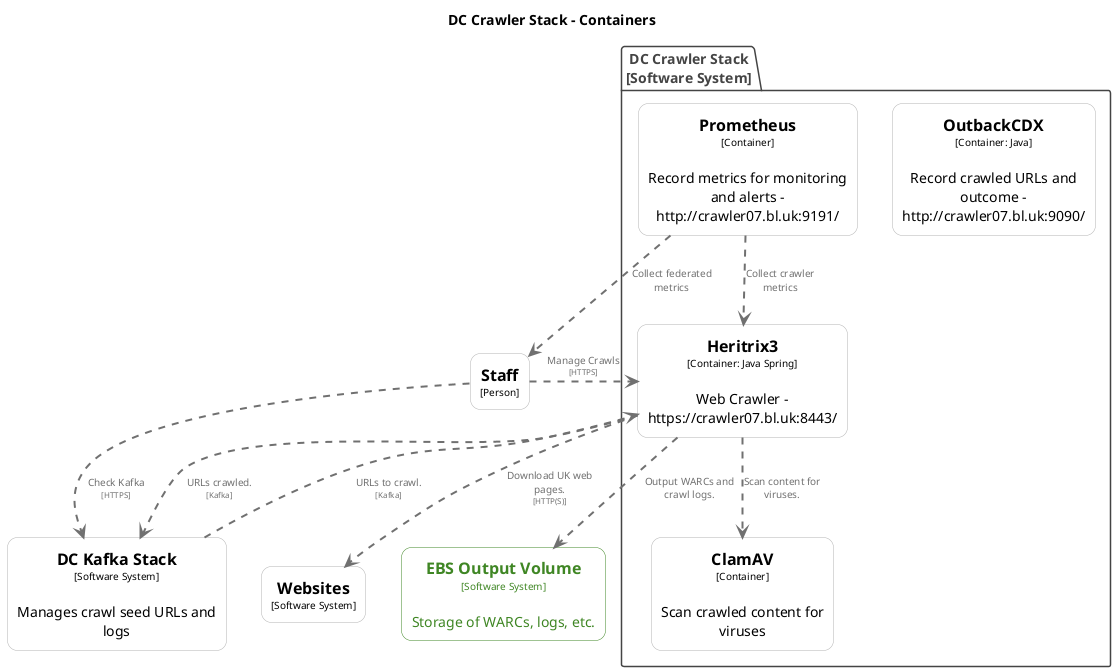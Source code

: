 @startuml
title DC Crawler Stack - Containers

skinparam {
  shadowing false
  arrowFontSize 10
  defaultTextAlignment center
  wrapWidth 200
  maxMessageSize 100
  PackageBorderColor<<group>> #cccccc
  PackageFontColor<<group>> #cccccc
}
hide stereotype
top to bottom direction

skinparam rectangle<<11>> {
  BackgroundColor #ffffff
  FontColor #000000
  BorderColor #b2b2b2
  roundCorner 20
}
skinparam rectangle<<3>> {
  BackgroundColor #ffffff
  FontColor #000000
  BorderColor #b2b2b2
  roundCorner 20
}
skinparam rectangle<<28>> {
  BackgroundColor #ffffff
  FontColor #3f8624
  BorderColor #3f8624
  roundCorner 20
}
skinparam rectangle<<10>> {
  BackgroundColor #ffffff
  FontColor #000000
  BorderColor #b2b2b2
  roundCorner 20
}
skinparam rectangle<<12>> {
  BackgroundColor #ffffff
  FontColor #000000
  BorderColor #b2b2b2
  roundCorner 20
}
skinparam rectangle<<13>> {
  BackgroundColor #ffffff
  FontColor #000000
  BorderColor #b2b2b2
  roundCorner 20
}
skinparam rectangle<<1>> {
  BackgroundColor #ffffff
  FontColor #000000
  BorderColor #b2b2b2
  roundCorner 20
}
skinparam rectangle<<2>> {
  BackgroundColor #ffffff
  FontColor #000000
  BorderColor #b2b2b2
  roundCorner 20
}

rectangle "==Staff\n<size:10>[Person]</size>" <<1>> as 1
rectangle "==Websites\n<size:10>[Software System]</size>" <<2>> as 2
rectangle "==DC Kafka Stack\n<size:10>[Software System]</size>\n\nManages crawl seed URLs and logs" <<3>> as 3
rectangle "==EBS Output Volume\n<size:10>[Software System]</size>\n\nStorage of WARCs, logs, etc." <<28>> as 28

package "DC Crawler Stack\n[Software System]" <<9>> {
  skinparam PackageBorderColor<<9>> #444444
  skinparam PackageFontColor<<9>> #444444

  rectangle "==Heritrix3\n<size:10>[Container: Java Spring]</size>\n\nWeb Crawler - https://crawler07.bl.uk:8443/" <<10>> as 10
  rectangle "==ClamAV\n<size:10>[Container]</size>\n\nScan crawled content for viruses" <<11>> as 11
  rectangle "==OutbackCDX\n<size:10>[Container: Java]</size>\n\nRecord crawled URLs and outcome - http://crawler07.bl.uk:9090/" <<12>> as 12
  rectangle "==Prometheus\n<size:10>[Container]</size>\n\nRecord metrics for monitoring and alerts - http://crawler07.bl.uk:9191/" <<13>> as 13
}

10 .[#707070,thickness=2].> 2 : "<color:#707070>Download UK web pages.\n<color:#707070><size:8>[HTTP(S)]</size>"
10 .[#707070,thickness=2].> 3 : "<color:#707070>URLs crawled.\n<color:#707070><size:8>[Kafka]</size>"
3 .[#707070,thickness=2].> 10 : "<color:#707070>URLs to crawl.\n<color:#707070><size:8>[Kafka]</size>"
10 .[#707070,thickness=2].> 11 : "<color:#707070>Scan content for viruses."
13 .[#707070,thickness=2].> 10 : "<color:#707070>Collect crawler metrics"
13 .[#707070,thickness=2].> 1 : "<color:#707070>Collect federated metrics"
10 .[#707070,thickness=2].> 28 : "<color:#707070>Output WARCs and crawl logs."
1 .[#707070,thickness=2].> 10 : "<color:#707070>Manage Crawls\n<color:#707070><size:8>[HTTPS]</size>"
1 .[#707070,thickness=2].> 3 : "<color:#707070>Check Kafka\n<color:#707070><size:8>[HTTPS]</size>"
@enduml